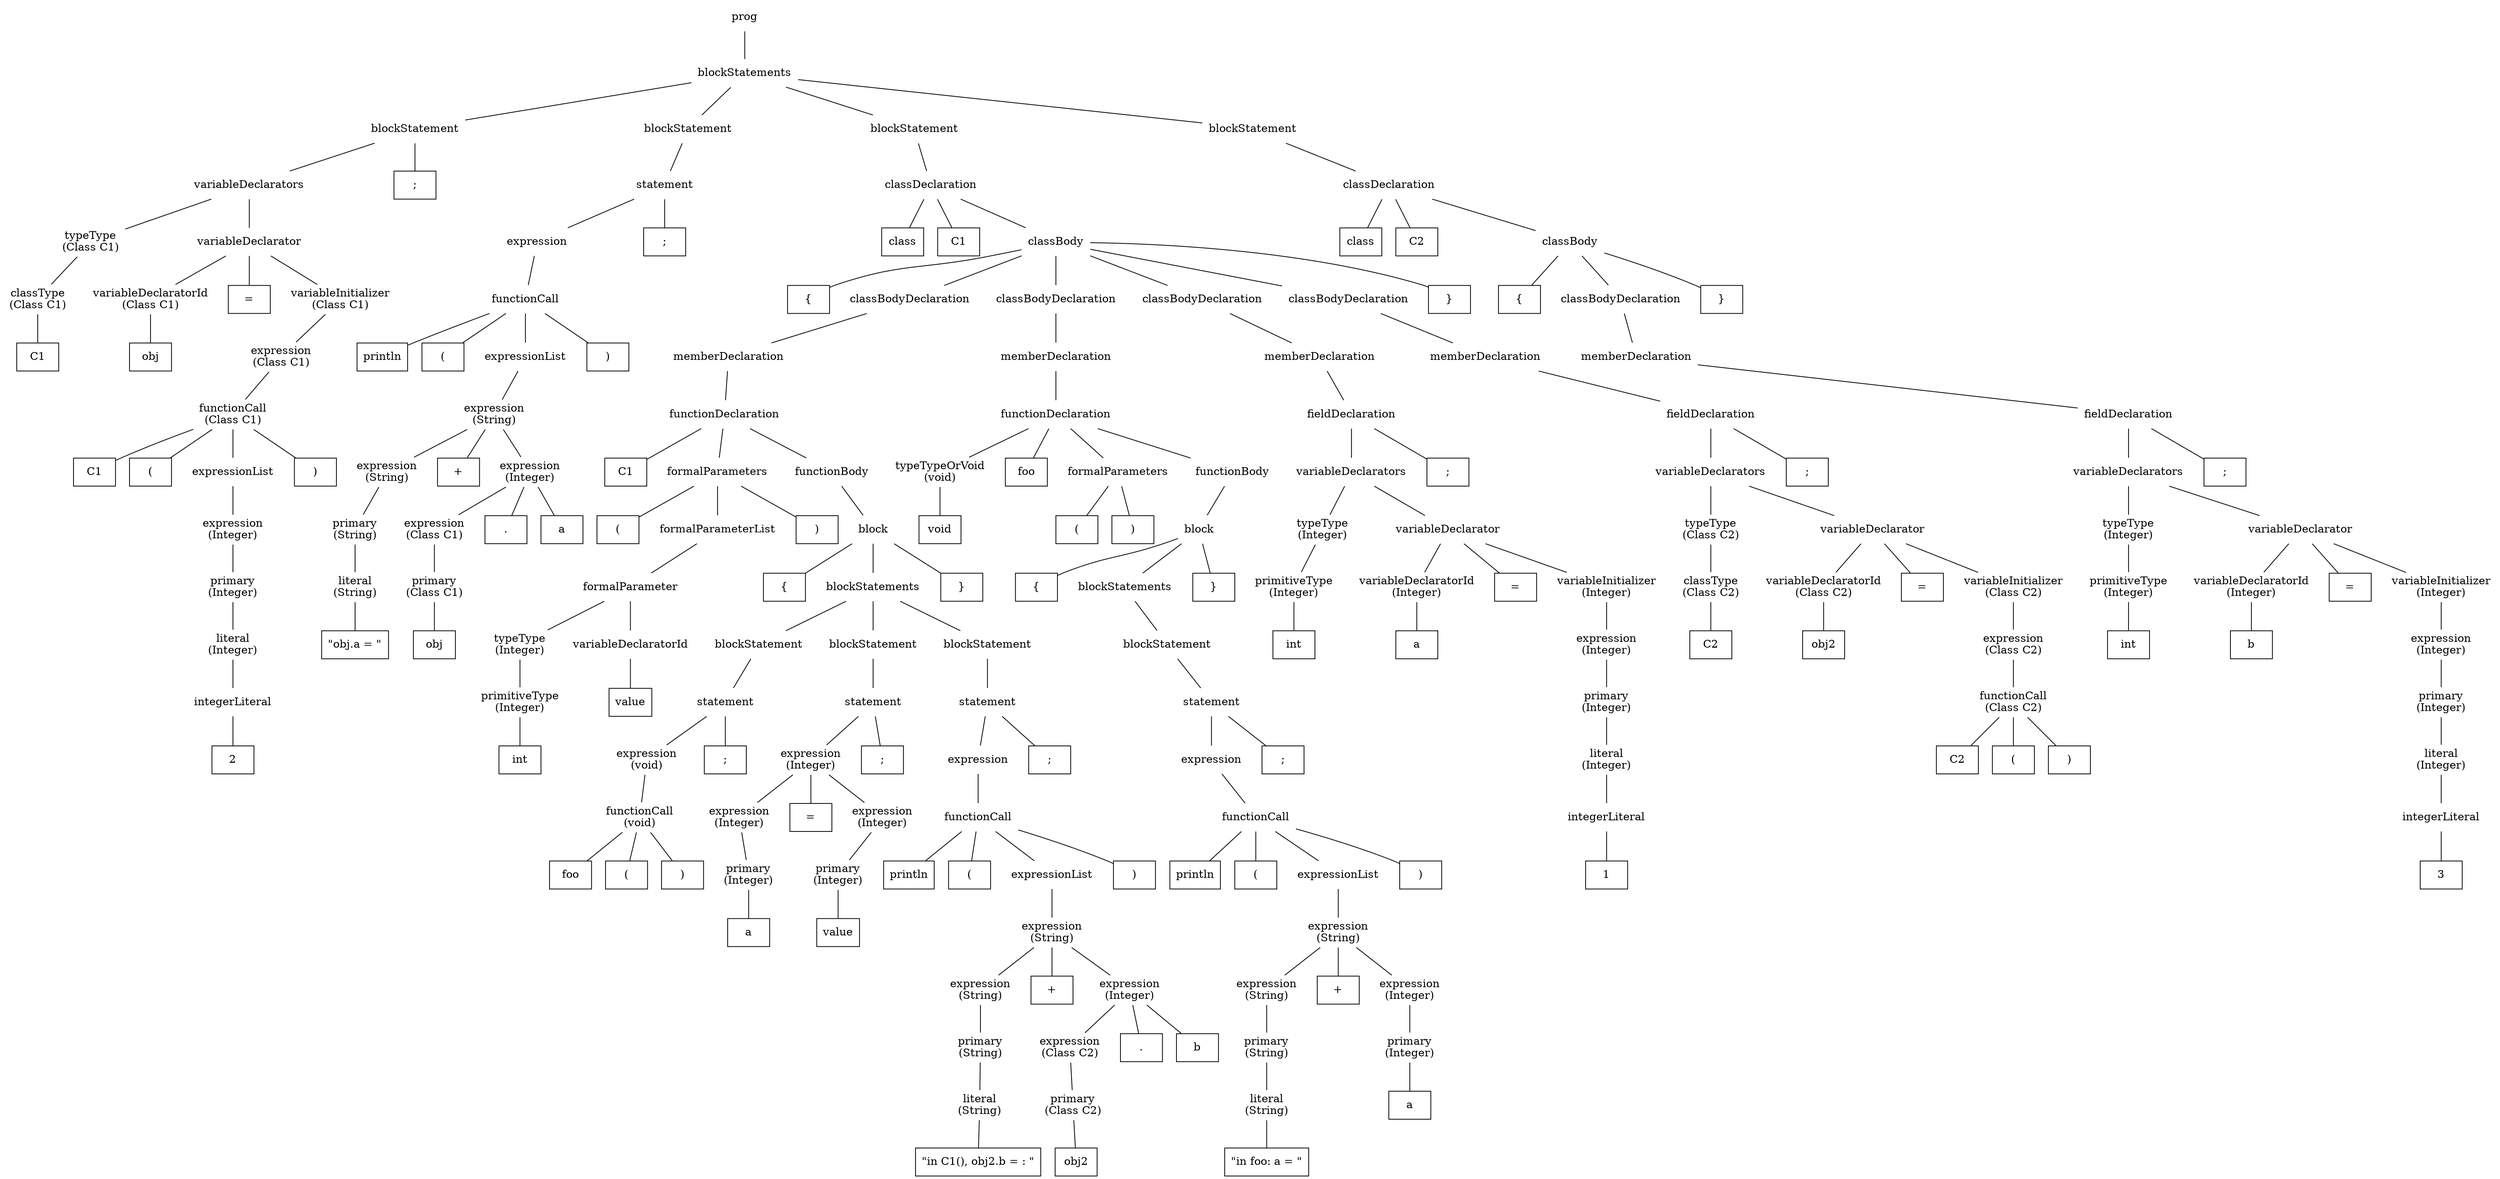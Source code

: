 graph at {
node [shape=plaintext]
0 [label="prog"]
1 [label="blockStatements"]
0 -- 1
2 [label="blockStatement"]
1 -- 2
3 [label="variableDeclarators"]
2 -- 3
4 [label="typeType"]
3 -- 4
5 [label="classType"]
4 -- 5
6 [label="C1" shape=rectangle]
5 -- 6
7 [label="variableDeclarator"]
3 -- 7
8 [label="variableDeclaratorId"]
7 -- 8
9 [label="obj" shape=rectangle]
8 -- 9
10 [label="=" shape=rectangle]
7 -- 10
11 [label="variableInitializer"]
7 -- 11
12 [label="expression"]
11 -- 12
13 [label="functionCall"]
12 -- 13
14 [label="C1" shape=rectangle]
13 -- 14
15 [label="(" shape=rectangle]
13 -- 15
16 [label="expressionList"]
13 -- 16
17 [label="expression"]
16 -- 17
18 [label="primary"]
17 -- 18
19 [label="literal"]
18 -- 19
20 [label="integerLiteral"]
19 -- 20
21 [label="2" shape=rectangle]
20 -- 21
22 [label=")" shape=rectangle]
13 -- 22
23 [label=";" shape=rectangle]
2 -- 23
24 [label="blockStatement"]
1 -- 24
25 [label="statement"]
24 -- 25
26 [label="expression"]
25 -- 26
27 [label="functionCall"]
26 -- 27
28 [label="println" shape=rectangle]
27 -- 28
29 [label="(" shape=rectangle]
27 -- 29
30 [label="expressionList"]
27 -- 30
31 [label="expression"]
30 -- 31
32 [label="expression"]
31 -- 32
33 [label="primary"]
32 -- 33
34 [label="literal"]
33 -- 34
35 [label="\"obj.a = \"" shape=rectangle]
34 -- 35
36 [label="+" shape=rectangle]
31 -- 36
37 [label="expression"]
31 -- 37
38 [label="expression"]
37 -- 38
39 [label="primary"]
38 -- 39
40 [label="obj" shape=rectangle]
39 -- 40
41 [label="." shape=rectangle]
37 -- 41
42 [label="a" shape=rectangle]
37 -- 42
43 [label=")" shape=rectangle]
27 -- 43
44 [label=";" shape=rectangle]
25 -- 44
45 [label="blockStatement"]
1 -- 45
46 [label="classDeclaration"]
45 -- 46
47 [label="class" shape=rectangle]
46 -- 47
48 [label="C1" shape=rectangle]
46 -- 48
49 [label="classBody"]
46 -- 49
50 [label="{" shape=rectangle]
49 -- 50
51 [label="classBodyDeclaration"]
49 -- 51
52 [label="memberDeclaration"]
51 -- 52
53 [label="functionDeclaration"]
52 -- 53
54 [label="C1" shape=rectangle]
53 -- 54
55 [label="formalParameters"]
53 -- 55
56 [label="(" shape=rectangle]
55 -- 56
57 [label="formalParameterList"]
55 -- 57
58 [label="formalParameter"]
57 -- 58
59 [label="typeType"]
58 -- 59
60 [label="primitiveType"]
59 -- 60
61 [label="int" shape=rectangle]
60 -- 61
62 [label="variableDeclaratorId"]
58 -- 62
63 [label="value" shape=rectangle]
62 -- 63
64 [label=")" shape=rectangle]
55 -- 64
65 [label="functionBody"]
53 -- 65
66 [label="block"]
65 -- 66
67 [label="{" shape=rectangle]
66 -- 67
68 [label="blockStatements"]
66 -- 68
69 [label="blockStatement"]
68 -- 69
70 [label="statement"]
69 -- 70
71 [label="expression"]
70 -- 71
72 [label="functionCall"]
71 -- 72
73 [label="foo" shape=rectangle]
72 -- 73
74 [label="(" shape=rectangle]
72 -- 74
75 [label=")" shape=rectangle]
72 -- 75
76 [label=";" shape=rectangle]
70 -- 76
77 [label="blockStatement"]
68 -- 77
78 [label="statement"]
77 -- 78
79 [label="expression"]
78 -- 79
80 [label="expression"]
79 -- 80
81 [label="primary"]
80 -- 81
82 [label="a" shape=rectangle]
81 -- 82
83 [label="=" shape=rectangle]
79 -- 83
84 [label="expression"]
79 -- 84
85 [label="primary"]
84 -- 85
86 [label="value" shape=rectangle]
85 -- 86
87 [label=";" shape=rectangle]
78 -- 87
88 [label="blockStatement"]
68 -- 88
89 [label="statement"]
88 -- 89
90 [label="expression"]
89 -- 90
91 [label="functionCall"]
90 -- 91
92 [label="println" shape=rectangle]
91 -- 92
93 [label="(" shape=rectangle]
91 -- 93
94 [label="expressionList"]
91 -- 94
95 [label="expression"]
94 -- 95
96 [label="expression"]
95 -- 96
97 [label="primary"]
96 -- 97
98 [label="literal"]
97 -- 98
99 [label="\"in C1(), obj2.b = : \"" shape=rectangle]
98 -- 99
100 [label="+" shape=rectangle]
95 -- 100
101 [label="expression"]
95 -- 101
102 [label="expression"]
101 -- 102
103 [label="primary"]
102 -- 103
104 [label="obj2" shape=rectangle]
103 -- 104
105 [label="." shape=rectangle]
101 -- 105
106 [label="b" shape=rectangle]
101 -- 106
107 [label=")" shape=rectangle]
91 -- 107
108 [label=";" shape=rectangle]
89 -- 108
109 [label="}" shape=rectangle]
66 -- 109
110 [label="classBodyDeclaration"]
49 -- 110
111 [label="memberDeclaration"]
110 -- 111
112 [label="functionDeclaration"]
111 -- 112
113 [label="typeTypeOrVoid"]
112 -- 113
114 [label="void" shape=rectangle]
113 -- 114
115 [label="foo" shape=rectangle]
112 -- 115
116 [label="formalParameters"]
112 -- 116
117 [label="(" shape=rectangle]
116 -- 117
118 [label=")" shape=rectangle]
116 -- 118
119 [label="functionBody"]
112 -- 119
120 [label="block"]
119 -- 120
121 [label="{" shape=rectangle]
120 -- 121
122 [label="blockStatements"]
120 -- 122
123 [label="blockStatement"]
122 -- 123
124 [label="statement"]
123 -- 124
125 [label="expression"]
124 -- 125
126 [label="functionCall"]
125 -- 126
127 [label="println" shape=rectangle]
126 -- 127
128 [label="(" shape=rectangle]
126 -- 128
129 [label="expressionList"]
126 -- 129
130 [label="expression"]
129 -- 130
131 [label="expression"]
130 -- 131
132 [label="primary"]
131 -- 132
133 [label="literal"]
132 -- 133
134 [label="\"in foo: a = \"" shape=rectangle]
133 -- 134
135 [label="+" shape=rectangle]
130 -- 135
136 [label="expression"]
130 -- 136
137 [label="primary"]
136 -- 137
138 [label="a" shape=rectangle]
137 -- 138
139 [label=")" shape=rectangle]
126 -- 139
140 [label=";" shape=rectangle]
124 -- 140
141 [label="}" shape=rectangle]
120 -- 141
142 [label="classBodyDeclaration"]
49 -- 142
143 [label="memberDeclaration"]
142 -- 143
144 [label="fieldDeclaration"]
143 -- 144
145 [label="variableDeclarators"]
144 -- 145
146 [label="typeType"]
145 -- 146
147 [label="primitiveType"]
146 -- 147
148 [label="int" shape=rectangle]
147 -- 148
149 [label="variableDeclarator"]
145 -- 149
150 [label="variableDeclaratorId"]
149 -- 150
151 [label="a" shape=rectangle]
150 -- 151
152 [label="=" shape=rectangle]
149 -- 152
153 [label="variableInitializer"]
149 -- 153
154 [label="expression"]
153 -- 154
155 [label="primary"]
154 -- 155
156 [label="literal"]
155 -- 156
157 [label="integerLiteral"]
156 -- 157
158 [label="1" shape=rectangle]
157 -- 158
159 [label=";" shape=rectangle]
144 -- 159
160 [label="classBodyDeclaration"]
49 -- 160
161 [label="memberDeclaration"]
160 -- 161
162 [label="fieldDeclaration"]
161 -- 162
163 [label="variableDeclarators"]
162 -- 163
164 [label="typeType"]
163 -- 164
165 [label="classType"]
164 -- 165
166 [label="C2" shape=rectangle]
165 -- 166
167 [label="variableDeclarator"]
163 -- 167
168 [label="variableDeclaratorId"]
167 -- 168
169 [label="obj2" shape=rectangle]
168 -- 169
170 [label="=" shape=rectangle]
167 -- 170
171 [label="variableInitializer"]
167 -- 171
172 [label="expression"]
171 -- 172
173 [label="functionCall"]
172 -- 173
174 [label="C2" shape=rectangle]
173 -- 174
175 [label="(" shape=rectangle]
173 -- 175
176 [label=")" shape=rectangle]
173 -- 176
177 [label=";" shape=rectangle]
162 -- 177
178 [label="}" shape=rectangle]
49 -- 178
179 [label="blockStatement"]
1 -- 179
180 [label="classDeclaration"]
179 -- 180
181 [label="class" shape=rectangle]
180 -- 181
182 [label="C2" shape=rectangle]
180 -- 182
183 [label="classBody"]
180 -- 183
184 [label="{" shape=rectangle]
183 -- 184
185 [label="classBodyDeclaration"]
183 -- 185
186 [label="memberDeclaration"]
185 -- 186
187 [label="fieldDeclaration"]
186 -- 187
188 [label="variableDeclarators"]
187 -- 188
189 [label="typeType"]
188 -- 189
190 [label="primitiveType"]
189 -- 190
191 [label="int" shape=rectangle]
190 -- 191
192 [label="variableDeclarator"]
188 -- 192
193 [label="variableDeclaratorId"]
192 -- 193
194 [label="b" shape=rectangle]
193 -- 194
195 [label="=" shape=rectangle]
192 -- 195
196 [label="variableInitializer"]
192 -- 196
197 [label="expression"]
196 -- 197
198 [label="primary"]
197 -- 198
199 [label="literal"]
198 -- 199
200 [label="integerLiteral"]
199 -- 200
201 [label="3" shape=rectangle]
200 -- 201
202 [label=";" shape=rectangle]
187 -- 202
203 [label="}" shape=rectangle]
183 -- 203
5 [label="classType\n(Class C1)"]
4 [label="typeType\n(Class C1)"]
60 [label="primitiveType\n(Integer)"]
59 [label="typeType\n(Integer)"]
113 [label="typeTypeOrVoid\n(void)"]
147 [label="primitiveType\n(Integer)"]
146 [label="typeType\n(Integer)"]
150 [label="variableDeclaratorId\n(Integer)"]
165 [label="classType\n(Class C2)"]
164 [label="typeType\n(Class C2)"]
168 [label="variableDeclaratorId\n(Class C2)"]
190 [label="primitiveType\n(Integer)"]
189 [label="typeType\n(Integer)"]
193 [label="variableDeclaratorId\n(Integer)"]
8 [label="variableDeclaratorId\n(Class C1)"]
19 [label="literal\n(Integer)"]
18 [label="primary\n(Integer)"]
17 [label="expression\n(Integer)"]
13 [label="functionCall\n(Class C1)"]
12 [label="expression\n(Class C1)"]
11 [label="variableInitializer\n(Class C1)"]
34 [label="literal\n(String)"]
33 [label="primary\n(String)"]
32 [label="expression\n(String)"]
39 [label="primary\n(Class C1)"]
38 [label="expression\n(Class C1)"]
37 [label="expression\n(Integer)"]
31 [label="expression\n(String)"]
72 [label="functionCall\n(void)"]
71 [label="expression\n(void)"]
81 [label="primary\n(Integer)"]
80 [label="expression\n(Integer)"]
85 [label="primary\n(Integer)"]
84 [label="expression\n(Integer)"]
79 [label="expression\n(Integer)"]
98 [label="literal\n(String)"]
97 [label="primary\n(String)"]
96 [label="expression\n(String)"]
103 [label="primary\n(Class C2)"]
102 [label="expression\n(Class C2)"]
101 [label="expression\n(Integer)"]
95 [label="expression\n(String)"]
133 [label="literal\n(String)"]
132 [label="primary\n(String)"]
131 [label="expression\n(String)"]
137 [label="primary\n(Integer)"]
136 [label="expression\n(Integer)"]
130 [label="expression\n(String)"]
156 [label="literal\n(Integer)"]
155 [label="primary\n(Integer)"]
154 [label="expression\n(Integer)"]
153 [label="variableInitializer\n(Integer)"]
173 [label="functionCall\n(Class C2)"]
172 [label="expression\n(Class C2)"]
171 [label="variableInitializer\n(Class C2)"]
199 [label="literal\n(Integer)"]
198 [label="primary\n(Integer)"]
197 [label="expression\n(Integer)"]
196 [label="variableInitializer\n(Integer)"]
}
